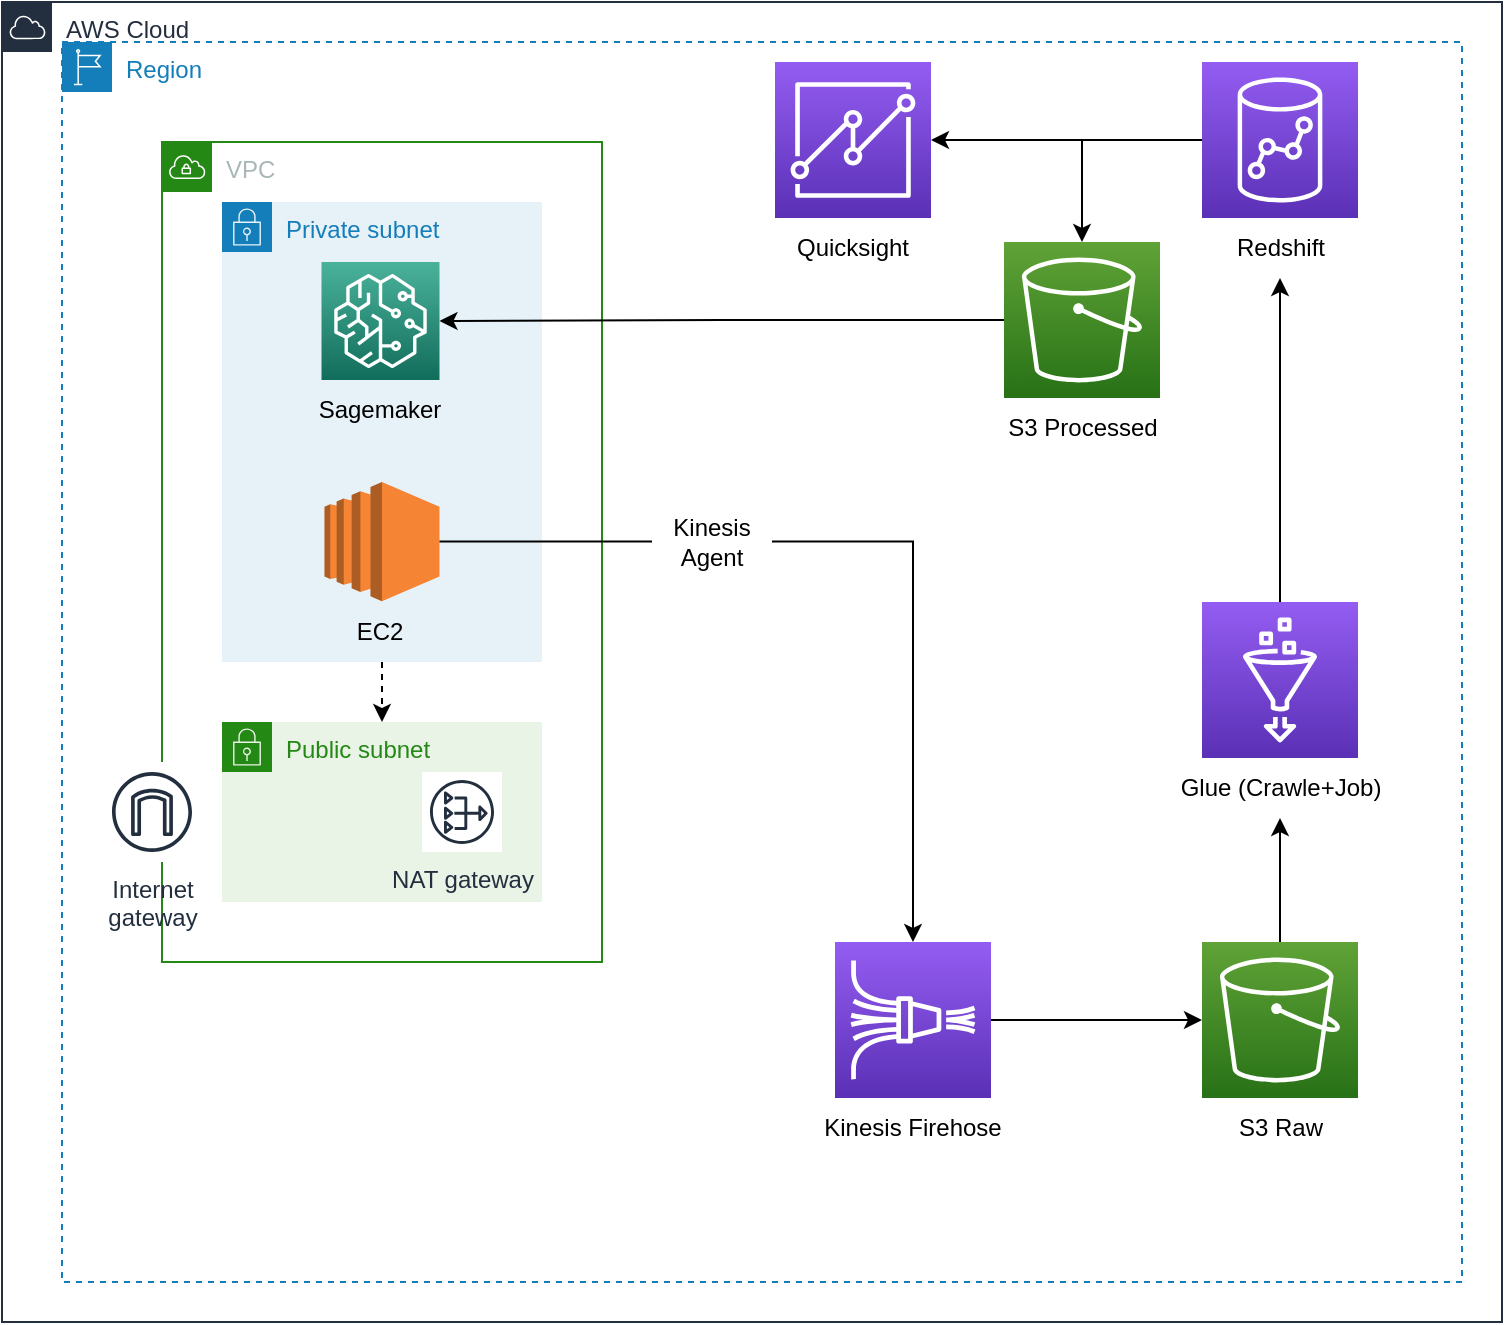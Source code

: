 <mxfile version="17.2.2" type="github">
  <diagram id="DE3jxx3V9w2Wzjr0yGsT" name="Page-1">
    <mxGraphModel dx="1422" dy="762" grid="1" gridSize="10" guides="1" tooltips="1" connect="1" arrows="1" fold="1" page="1" pageScale="1" pageWidth="850" pageHeight="1100" math="0" shadow="0">
      <root>
        <mxCell id="0" />
        <mxCell id="1" parent="0" />
        <mxCell id="GrOLrULoJyy6WH1Zk0m3-1" value="AWS Cloud" style="points=[[0,0],[0.25,0],[0.5,0],[0.75,0],[1,0],[1,0.25],[1,0.5],[1,0.75],[1,1],[0.75,1],[0.5,1],[0.25,1],[0,1],[0,0.75],[0,0.5],[0,0.25]];outlineConnect=0;gradientColor=none;html=1;whiteSpace=wrap;fontSize=12;fontStyle=0;container=1;pointerEvents=0;collapsible=0;recursiveResize=0;shape=mxgraph.aws4.group;grIcon=mxgraph.aws4.group_aws_cloud;strokeColor=#232F3E;fillColor=none;verticalAlign=top;align=left;spacingLeft=30;fontColor=#232F3E;dashed=0;" vertex="1" parent="1">
          <mxGeometry x="70" y="60" width="750" height="660" as="geometry" />
        </mxCell>
        <mxCell id="GrOLrULoJyy6WH1Zk0m3-20" value="" style="group" vertex="1" connectable="0" parent="GrOLrULoJyy6WH1Zk0m3-1">
          <mxGeometry x="484.5" y="120" width="111" height="108" as="geometry" />
        </mxCell>
        <mxCell id="GrOLrULoJyy6WH1Zk0m3-9" value="" style="sketch=0;points=[[0,0,0],[0.25,0,0],[0.5,0,0],[0.75,0,0],[1,0,0],[0,1,0],[0.25,1,0],[0.5,1,0],[0.75,1,0],[1,1,0],[0,0.25,0],[0,0.5,0],[0,0.75,0],[1,0.25,0],[1,0.5,0],[1,0.75,0]];outlineConnect=0;fontColor=#232F3E;gradientColor=#60A337;gradientDirection=north;fillColor=#277116;strokeColor=#ffffff;dashed=0;verticalLabelPosition=bottom;verticalAlign=top;align=center;html=1;fontSize=12;fontStyle=0;aspect=fixed;shape=mxgraph.aws4.resourceIcon;resIcon=mxgraph.aws4.s3;" vertex="1" parent="GrOLrULoJyy6WH1Zk0m3-20">
          <mxGeometry x="16.5" width="78" height="78" as="geometry" />
        </mxCell>
        <mxCell id="GrOLrULoJyy6WH1Zk0m3-14" value="S3 Processed" style="text;html=1;strokeColor=none;fillColor=none;align=center;verticalAlign=middle;whiteSpace=wrap;rounded=0;" vertex="1" parent="GrOLrULoJyy6WH1Zk0m3-20">
          <mxGeometry y="78" width="111" height="30" as="geometry" />
        </mxCell>
        <mxCell id="GrOLrULoJyy6WH1Zk0m3-19" value="" style="group" vertex="1" connectable="0" parent="GrOLrULoJyy6WH1Zk0m3-1">
          <mxGeometry x="583.5" y="470" width="111" height="108" as="geometry" />
        </mxCell>
        <mxCell id="GrOLrULoJyy6WH1Zk0m3-10" value="" style="sketch=0;points=[[0,0,0],[0.25,0,0],[0.5,0,0],[0.75,0,0],[1,0,0],[0,1,0],[0.25,1,0],[0.5,1,0],[0.75,1,0],[1,1,0],[0,0.25,0],[0,0.5,0],[0,0.75,0],[1,0.25,0],[1,0.5,0],[1,0.75,0]];outlineConnect=0;fontColor=#232F3E;gradientColor=#60A337;gradientDirection=north;fillColor=#277116;strokeColor=#ffffff;dashed=0;verticalLabelPosition=bottom;verticalAlign=top;align=center;html=1;fontSize=12;fontStyle=0;aspect=fixed;shape=mxgraph.aws4.resourceIcon;resIcon=mxgraph.aws4.s3;" vertex="1" parent="GrOLrULoJyy6WH1Zk0m3-19">
          <mxGeometry x="16.5" width="78" height="78" as="geometry" />
        </mxCell>
        <mxCell id="GrOLrULoJyy6WH1Zk0m3-13" value="S3 Raw" style="text;html=1;strokeColor=none;fillColor=none;align=center;verticalAlign=middle;whiteSpace=wrap;rounded=0;" vertex="1" parent="GrOLrULoJyy6WH1Zk0m3-19">
          <mxGeometry y="78" width="111" height="30" as="geometry" />
        </mxCell>
        <mxCell id="GrOLrULoJyy6WH1Zk0m3-34" value="" style="group" vertex="1" connectable="0" parent="GrOLrULoJyy6WH1Zk0m3-1">
          <mxGeometry x="568.5" y="300" width="141" height="108" as="geometry" />
        </mxCell>
        <mxCell id="GrOLrULoJyy6WH1Zk0m3-29" value="" style="sketch=0;points=[[0,0,0],[0.25,0,0],[0.5,0,0],[0.75,0,0],[1,0,0],[0,1,0],[0.25,1,0],[0.5,1,0],[0.75,1,0],[1,1,0],[0,0.25,0],[0,0.5,0],[0,0.75,0],[1,0.25,0],[1,0.5,0],[1,0.75,0]];outlineConnect=0;fontColor=#232F3E;gradientColor=#945DF2;gradientDirection=north;fillColor=#5A30B5;strokeColor=#ffffff;dashed=0;verticalLabelPosition=bottom;verticalAlign=top;align=center;html=1;fontSize=12;fontStyle=0;aspect=fixed;shape=mxgraph.aws4.resourceIcon;resIcon=mxgraph.aws4.glue;" vertex="1" parent="GrOLrULoJyy6WH1Zk0m3-34">
          <mxGeometry x="31.5" width="78" height="78" as="geometry" />
        </mxCell>
        <mxCell id="GrOLrULoJyy6WH1Zk0m3-32" value="Glue (Crawle+Job)" style="text;html=1;strokeColor=none;fillColor=none;align=center;verticalAlign=middle;whiteSpace=wrap;rounded=0;" vertex="1" parent="GrOLrULoJyy6WH1Zk0m3-34">
          <mxGeometry y="78" width="141" height="30" as="geometry" />
        </mxCell>
        <mxCell id="GrOLrULoJyy6WH1Zk0m3-35" style="edgeStyle=orthogonalEdgeStyle;rounded=0;orthogonalLoop=1;jettySize=auto;html=1;" edge="1" parent="GrOLrULoJyy6WH1Zk0m3-1" source="GrOLrULoJyy6WH1Zk0m3-10" target="GrOLrULoJyy6WH1Zk0m3-32">
          <mxGeometry relative="1" as="geometry" />
        </mxCell>
        <mxCell id="GrOLrULoJyy6WH1Zk0m3-26" value="Kinesis Agent" style="text;html=1;strokeColor=none;fillColor=none;align=center;verticalAlign=middle;whiteSpace=wrap;rounded=0;" vertex="1" parent="GrOLrULoJyy6WH1Zk0m3-1">
          <mxGeometry x="325" y="254.82" width="60" height="30" as="geometry" />
        </mxCell>
        <mxCell id="GrOLrULoJyy6WH1Zk0m3-2" value="VPC" style="points=[[0,0],[0.25,0],[0.5,0],[0.75,0],[1,0],[1,0.25],[1,0.5],[1,0.75],[1,1],[0.75,1],[0.5,1],[0.25,1],[0,1],[0,0.75],[0,0.5],[0,0.25]];outlineConnect=0;gradientColor=none;html=1;whiteSpace=wrap;fontSize=12;fontStyle=0;container=1;pointerEvents=0;collapsible=0;recursiveResize=0;shape=mxgraph.aws4.group;grIcon=mxgraph.aws4.group_vpc;strokeColor=#248814;fillColor=none;verticalAlign=top;align=left;spacingLeft=30;fontColor=#AAB7B8;dashed=0;" vertex="1" parent="1">
          <mxGeometry x="150" y="130" width="220" height="410" as="geometry" />
        </mxCell>
        <mxCell id="GrOLrULoJyy6WH1Zk0m3-3" value="Private subnet" style="points=[[0,0],[0.25,0],[0.5,0],[0.75,0],[1,0],[1,0.25],[1,0.5],[1,0.75],[1,1],[0.75,1],[0.5,1],[0.25,1],[0,1],[0,0.75],[0,0.5],[0,0.25]];outlineConnect=0;gradientColor=none;html=1;whiteSpace=wrap;fontSize=12;fontStyle=0;container=1;pointerEvents=0;collapsible=0;recursiveResize=0;shape=mxgraph.aws4.group;grIcon=mxgraph.aws4.group_security_group;grStroke=0;strokeColor=#147EBA;fillColor=#E6F2F8;verticalAlign=top;align=left;spacingLeft=30;fontColor=#147EBA;dashed=0;" vertex="1" parent="GrOLrULoJyy6WH1Zk0m3-2">
          <mxGeometry x="30" y="30" width="160" height="230" as="geometry" />
        </mxCell>
        <mxCell id="GrOLrULoJyy6WH1Zk0m3-5" value="" style="sketch=0;points=[[0,0,0],[0.25,0,0],[0.5,0,0],[0.75,0,0],[1,0,0],[0,1,0],[0.25,1,0],[0.5,1,0],[0.75,1,0],[1,1,0],[0,0.25,0],[0,0.5,0],[0,0.75,0],[1,0.25,0],[1,0.5,0],[1,0.75,0]];outlineConnect=0;fontColor=#232F3E;gradientColor=#4AB29A;gradientDirection=north;fillColor=#116D5B;strokeColor=#ffffff;dashed=0;verticalLabelPosition=bottom;verticalAlign=top;align=center;html=1;fontSize=12;fontStyle=0;aspect=fixed;shape=mxgraph.aws4.resourceIcon;resIcon=mxgraph.aws4.sagemaker;" vertex="1" parent="GrOLrULoJyy6WH1Zk0m3-3">
          <mxGeometry x="49.75" y="30" width="59" height="59" as="geometry" />
        </mxCell>
        <mxCell id="GrOLrULoJyy6WH1Zk0m3-6" value="" style="outlineConnect=0;dashed=0;verticalLabelPosition=bottom;verticalAlign=top;align=center;html=1;shape=mxgraph.aws3.ec2;fillColor=#F58534;gradientColor=none;aspect=fixed;" vertex="1" parent="GrOLrULoJyy6WH1Zk0m3-3">
          <mxGeometry x="51.25" y="140" width="57.5" height="59.63" as="geometry" />
        </mxCell>
        <mxCell id="GrOLrULoJyy6WH1Zk0m3-7" value="Sagemaker" style="text;html=1;strokeColor=none;fillColor=none;align=center;verticalAlign=middle;whiteSpace=wrap;rounded=0;" vertex="1" parent="GrOLrULoJyy6WH1Zk0m3-3">
          <mxGeometry x="48.75" y="89" width="60" height="30" as="geometry" />
        </mxCell>
        <mxCell id="GrOLrULoJyy6WH1Zk0m3-8" value="EC2" style="text;html=1;strokeColor=none;fillColor=none;align=center;verticalAlign=middle;whiteSpace=wrap;rounded=0;" vertex="1" parent="GrOLrULoJyy6WH1Zk0m3-3">
          <mxGeometry x="49.25" y="199.63" width="60" height="30" as="geometry" />
        </mxCell>
        <mxCell id="GrOLrULoJyy6WH1Zk0m3-4" value="Public subnet" style="points=[[0,0],[0.25,0],[0.5,0],[0.75,0],[1,0],[1,0.25],[1,0.5],[1,0.75],[1,1],[0.75,1],[0.5,1],[0.25,1],[0,1],[0,0.75],[0,0.5],[0,0.25]];outlineConnect=0;gradientColor=none;html=1;whiteSpace=wrap;fontSize=12;fontStyle=0;container=1;pointerEvents=0;collapsible=0;recursiveResize=0;shape=mxgraph.aws4.group;grIcon=mxgraph.aws4.group_security_group;grStroke=0;strokeColor=#248814;fillColor=#E9F3E6;verticalAlign=top;align=left;spacingLeft=30;fontColor=#248814;dashed=0;" vertex="1" parent="GrOLrULoJyy6WH1Zk0m3-2">
          <mxGeometry x="30" y="290" width="160" height="90" as="geometry" />
        </mxCell>
        <mxCell id="GrOLrULoJyy6WH1Zk0m3-40" value="NAT gateway" style="sketch=0;outlineConnect=0;fontColor=#232F3E;gradientColor=none;strokeColor=#232F3E;fillColor=#ffffff;dashed=0;verticalLabelPosition=bottom;verticalAlign=top;align=center;html=1;fontSize=12;fontStyle=0;aspect=fixed;shape=mxgraph.aws4.resourceIcon;resIcon=mxgraph.aws4.nat_gateway;" vertex="1" parent="GrOLrULoJyy6WH1Zk0m3-4">
          <mxGeometry x="100" y="25" width="40" height="40" as="geometry" />
        </mxCell>
        <mxCell id="GrOLrULoJyy6WH1Zk0m3-41" value="" style="endArrow=classic;html=1;rounded=0;dashed=1;" edge="1" parent="GrOLrULoJyy6WH1Zk0m3-2" source="GrOLrULoJyy6WH1Zk0m3-3" target="GrOLrULoJyy6WH1Zk0m3-4">
          <mxGeometry width="50" height="50" relative="1" as="geometry">
            <mxPoint x="250" y="260" as="sourcePoint" />
            <mxPoint x="300" y="210" as="targetPoint" />
          </mxGeometry>
        </mxCell>
        <mxCell id="GrOLrULoJyy6WH1Zk0m3-27" value="" style="edgeStyle=orthogonalEdgeStyle;rounded=0;orthogonalLoop=1;jettySize=auto;html=1;endArrow=none;" edge="1" parent="1" source="GrOLrULoJyy6WH1Zk0m3-6" target="GrOLrULoJyy6WH1Zk0m3-26">
          <mxGeometry relative="1" as="geometry">
            <mxPoint x="288.75" y="329.8" as="sourcePoint" />
            <mxPoint x="525.5" y="430" as="targetPoint" />
            <Array as="points">
              <mxPoint x="370" y="330" />
              <mxPoint x="370" y="330" />
            </Array>
          </mxGeometry>
        </mxCell>
        <mxCell id="GrOLrULoJyy6WH1Zk0m3-39" style="edgeStyle=orthogonalEdgeStyle;rounded=0;orthogonalLoop=1;jettySize=auto;html=1;" edge="1" parent="1" source="GrOLrULoJyy6WH1Zk0m3-9" target="GrOLrULoJyy6WH1Zk0m3-5">
          <mxGeometry relative="1" as="geometry" />
        </mxCell>
        <mxCell id="GrOLrULoJyy6WH1Zk0m3-42" value="Region" style="points=[[0,0],[0.25,0],[0.5,0],[0.75,0],[1,0],[1,0.25],[1,0.5],[1,0.75],[1,1],[0.75,1],[0.5,1],[0.25,1],[0,1],[0,0.75],[0,0.5],[0,0.25]];outlineConnect=0;gradientColor=none;html=1;whiteSpace=wrap;fontSize=12;fontStyle=0;container=1;pointerEvents=0;collapsible=0;recursiveResize=0;shape=mxgraph.aws4.group;grIcon=mxgraph.aws4.group_region;strokeColor=#147EBA;fillColor=none;verticalAlign=top;align=left;spacingLeft=30;fontColor=#147EBA;dashed=1;" vertex="1" parent="1">
          <mxGeometry x="100" y="80" width="700" height="620" as="geometry" />
        </mxCell>
        <mxCell id="GrOLrULoJyy6WH1Zk0m3-23" value="" style="group" vertex="1" connectable="0" parent="GrOLrULoJyy6WH1Zk0m3-42">
          <mxGeometry x="340" y="10" width="111" height="108" as="geometry" />
        </mxCell>
        <mxCell id="GrOLrULoJyy6WH1Zk0m3-15" value="" style="sketch=0;points=[[0,0,0],[0.25,0,0],[0.5,0,0],[0.75,0,0],[1,0,0],[0,1,0],[0.25,1,0],[0.5,1,0],[0.75,1,0],[1,1,0],[0,0.25,0],[0,0.5,0],[0,0.75,0],[1,0.25,0],[1,0.5,0],[1,0.75,0]];outlineConnect=0;fontColor=#232F3E;gradientColor=#945DF2;gradientDirection=north;fillColor=#5A30B5;strokeColor=#ffffff;dashed=0;verticalLabelPosition=bottom;verticalAlign=top;align=center;html=1;fontSize=12;fontStyle=0;aspect=fixed;shape=mxgraph.aws4.resourceIcon;resIcon=mxgraph.aws4.quicksight;" vertex="1" parent="GrOLrULoJyy6WH1Zk0m3-23">
          <mxGeometry x="16.5" width="78" height="78" as="geometry" />
        </mxCell>
        <mxCell id="GrOLrULoJyy6WH1Zk0m3-21" value="Quicksight" style="text;html=1;strokeColor=none;fillColor=none;align=center;verticalAlign=middle;whiteSpace=wrap;rounded=0;" vertex="1" parent="GrOLrULoJyy6WH1Zk0m3-23">
          <mxGeometry y="78" width="111" height="30" as="geometry" />
        </mxCell>
        <mxCell id="GrOLrULoJyy6WH1Zk0m3-22" value="" style="group" vertex="1" connectable="0" parent="GrOLrULoJyy6WH1Zk0m3-42">
          <mxGeometry x="553.5" y="10" width="111" height="108" as="geometry" />
        </mxCell>
        <mxCell id="GrOLrULoJyy6WH1Zk0m3-16" value="Redshift" style="text;html=1;strokeColor=none;fillColor=none;align=center;verticalAlign=middle;whiteSpace=wrap;rounded=0;" vertex="1" parent="GrOLrULoJyy6WH1Zk0m3-22">
          <mxGeometry y="78" width="111" height="30" as="geometry" />
        </mxCell>
        <mxCell id="GrOLrULoJyy6WH1Zk0m3-17" value="" style="sketch=0;points=[[0,0,0],[0.25,0,0],[0.5,0,0],[0.75,0,0],[1,0,0],[0,1,0],[0.25,1,0],[0.5,1,0],[0.75,1,0],[1,1,0],[0,0.25,0],[0,0.5,0],[0,0.75,0],[1,0.25,0],[1,0.5,0],[1,0.75,0]];outlineConnect=0;fontColor=#232F3E;gradientColor=#945DF2;gradientDirection=north;fillColor=#5A30B5;strokeColor=#ffffff;dashed=0;verticalLabelPosition=bottom;verticalAlign=top;align=center;html=1;fontSize=12;fontStyle=0;aspect=fixed;shape=mxgraph.aws4.resourceIcon;resIcon=mxgraph.aws4.redshift;" vertex="1" parent="GrOLrULoJyy6WH1Zk0m3-22">
          <mxGeometry x="16.5" width="78" height="78" as="geometry" />
        </mxCell>
        <mxCell id="GrOLrULoJyy6WH1Zk0m3-37" style="edgeStyle=orthogonalEdgeStyle;rounded=0;orthogonalLoop=1;jettySize=auto;html=1;" edge="1" parent="GrOLrULoJyy6WH1Zk0m3-42" source="GrOLrULoJyy6WH1Zk0m3-17" target="GrOLrULoJyy6WH1Zk0m3-15">
          <mxGeometry relative="1" as="geometry" />
        </mxCell>
        <mxCell id="GrOLrULoJyy6WH1Zk0m3-43" value="Internet&#xa;gateway" style="sketch=0;outlineConnect=0;fontColor=#232F3E;gradientColor=none;strokeColor=#232F3E;fillColor=#ffffff;dashed=0;verticalLabelPosition=bottom;verticalAlign=top;align=center;html=1;fontSize=12;fontStyle=0;aspect=fixed;shape=mxgraph.aws4.resourceIcon;resIcon=mxgraph.aws4.internet_gateway;" vertex="1" parent="GrOLrULoJyy6WH1Zk0m3-42">
          <mxGeometry x="20" y="360" width="50" height="50" as="geometry" />
        </mxCell>
        <mxCell id="GrOLrULoJyy6WH1Zk0m3-18" value="" style="group" vertex="1" connectable="0" parent="GrOLrULoJyy6WH1Zk0m3-42">
          <mxGeometry x="370" y="450" width="111" height="108" as="geometry" />
        </mxCell>
        <mxCell id="GrOLrULoJyy6WH1Zk0m3-11" value="" style="sketch=0;points=[[0,0,0],[0.25,0,0],[0.5,0,0],[0.75,0,0],[1,0,0],[0,1,0],[0.25,1,0],[0.5,1,0],[0.75,1,0],[1,1,0],[0,0.25,0],[0,0.5,0],[0,0.75,0],[1,0.25,0],[1,0.5,0],[1,0.75,0]];outlineConnect=0;fontColor=#232F3E;gradientColor=#945DF2;gradientDirection=north;fillColor=#5A30B5;strokeColor=#ffffff;dashed=0;verticalLabelPosition=bottom;verticalAlign=top;align=center;html=1;fontSize=12;fontStyle=0;aspect=fixed;shape=mxgraph.aws4.resourceIcon;resIcon=mxgraph.aws4.kinesis_data_firehose;" vertex="1" parent="GrOLrULoJyy6WH1Zk0m3-18">
          <mxGeometry x="16.5" width="78" height="78" as="geometry" />
        </mxCell>
        <mxCell id="GrOLrULoJyy6WH1Zk0m3-12" value="Kinesis Firehose" style="text;html=1;strokeColor=none;fillColor=none;align=center;verticalAlign=middle;whiteSpace=wrap;rounded=0;" vertex="1" parent="GrOLrULoJyy6WH1Zk0m3-18">
          <mxGeometry y="78" width="111" height="30" as="geometry" />
        </mxCell>
        <mxCell id="GrOLrULoJyy6WH1Zk0m3-36" style="edgeStyle=orthogonalEdgeStyle;rounded=0;orthogonalLoop=1;jettySize=auto;html=1;entryX=0.5;entryY=1;entryDx=0;entryDy=0;" edge="1" parent="1" source="GrOLrULoJyy6WH1Zk0m3-29" target="GrOLrULoJyy6WH1Zk0m3-16">
          <mxGeometry relative="1" as="geometry" />
        </mxCell>
        <mxCell id="GrOLrULoJyy6WH1Zk0m3-38" style="edgeStyle=orthogonalEdgeStyle;rounded=0;orthogonalLoop=1;jettySize=auto;html=1;entryX=0.5;entryY=0;entryDx=0;entryDy=0;entryPerimeter=0;" edge="1" parent="1" source="GrOLrULoJyy6WH1Zk0m3-17" target="GrOLrULoJyy6WH1Zk0m3-9">
          <mxGeometry relative="1" as="geometry" />
        </mxCell>
        <mxCell id="GrOLrULoJyy6WH1Zk0m3-30" style="edgeStyle=orthogonalEdgeStyle;rounded=0;orthogonalLoop=1;jettySize=auto;html=1;entryX=0;entryY=0.5;entryDx=0;entryDy=0;entryPerimeter=0;" edge="1" parent="1" source="GrOLrULoJyy6WH1Zk0m3-11" target="GrOLrULoJyy6WH1Zk0m3-10">
          <mxGeometry relative="1" as="geometry" />
        </mxCell>
        <mxCell id="GrOLrULoJyy6WH1Zk0m3-25" style="edgeStyle=orthogonalEdgeStyle;rounded=0;orthogonalLoop=1;jettySize=auto;html=1;startArrow=none;" edge="1" parent="1" source="GrOLrULoJyy6WH1Zk0m3-26" target="GrOLrULoJyy6WH1Zk0m3-11">
          <mxGeometry relative="1" as="geometry" />
        </mxCell>
      </root>
    </mxGraphModel>
  </diagram>
</mxfile>
